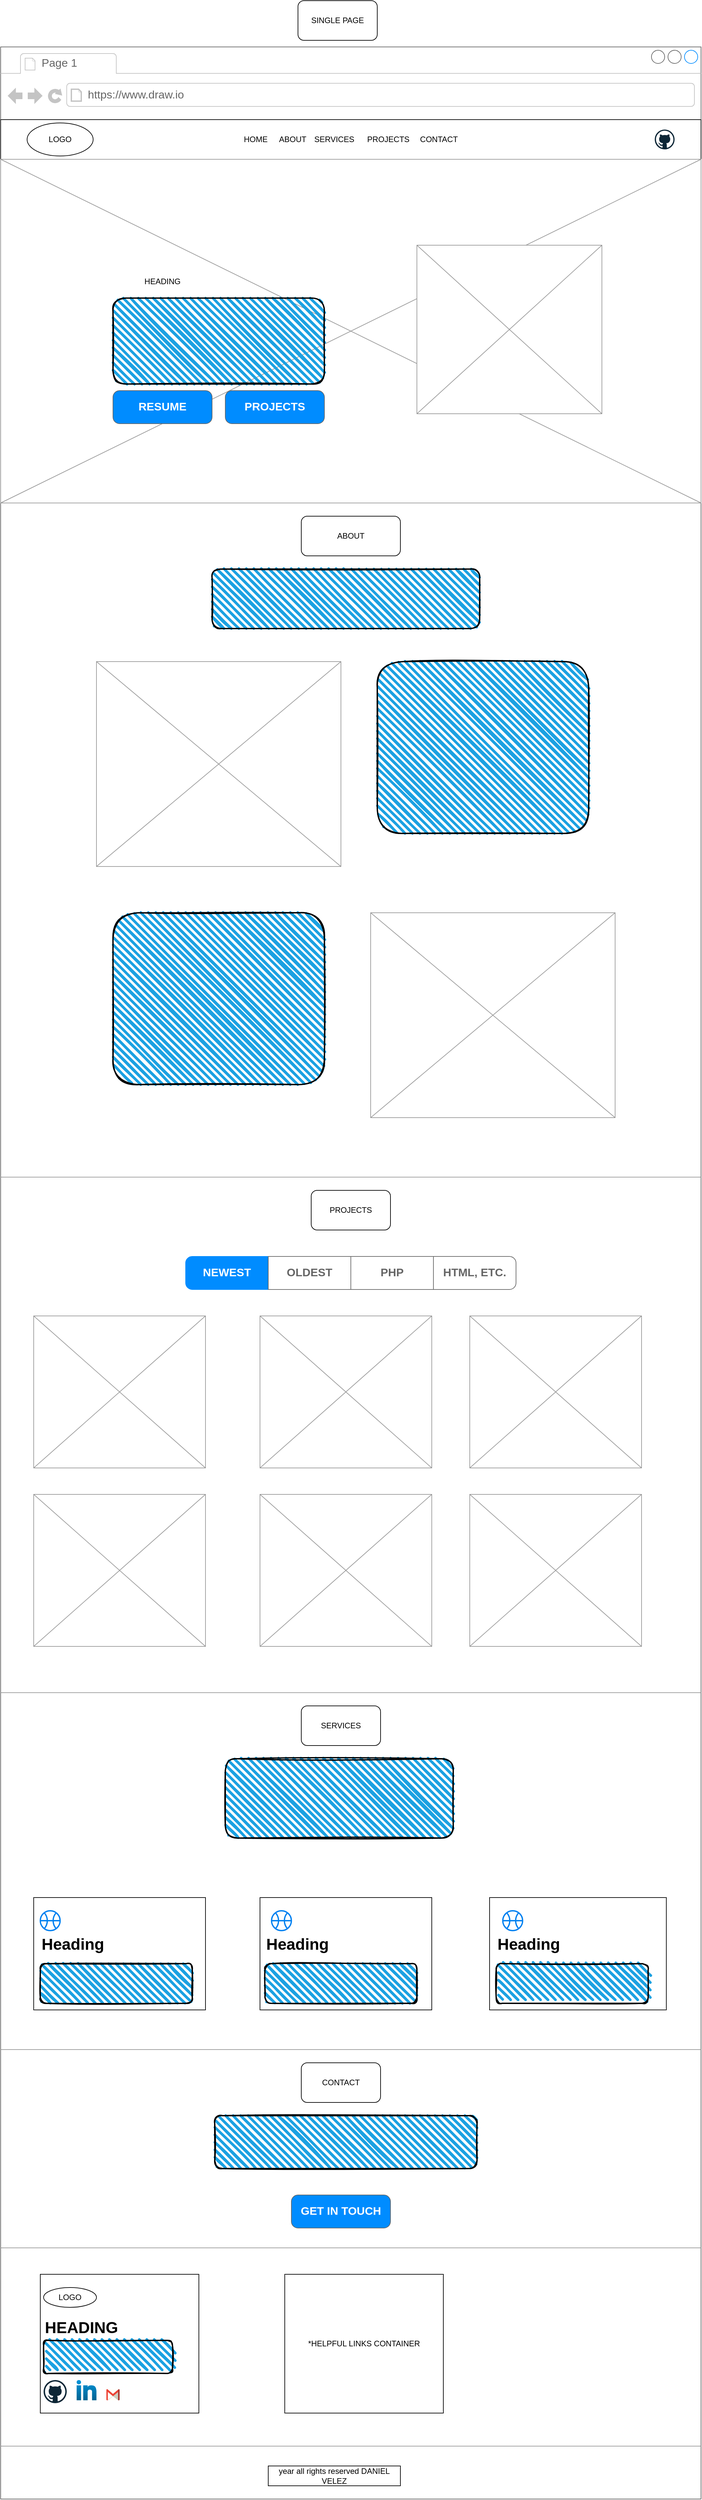 <mxfile>
    <diagram id="ND6c2_CtBzzCmJKzPkoH" name="Page-1">
        <mxGraphModel dx="2476" dy="779" grid="1" gridSize="10" guides="1" tooltips="1" connect="1" arrows="1" fold="1" page="1" pageScale="1" pageWidth="850" pageHeight="1100" math="0" shadow="0">
            <root>
                <mxCell id="0"/>
                <mxCell id="1" parent="0"/>
                <mxCell id="2" value="SINGLE PAGE" style="rounded=1;whiteSpace=wrap;html=1;" vertex="1" parent="1">
                    <mxGeometry x="360" y="370" width="120" height="60" as="geometry"/>
                </mxCell>
                <mxCell id="3" value="" style="strokeWidth=1;shadow=0;dashed=0;align=center;html=1;shape=mxgraph.mockup.containers.browserWindow;rSize=0;strokeColor=#666666;strokeColor2=#008cff;strokeColor3=#c4c4c4;mainText=,;recursiveResize=0;" vertex="1" parent="1">
                    <mxGeometry x="-90" y="440" width="1060" height="3710" as="geometry"/>
                </mxCell>
                <mxCell id="4" value="Page 1" style="strokeWidth=1;shadow=0;dashed=0;align=center;html=1;shape=mxgraph.mockup.containers.anchor;fontSize=17;fontColor=#666666;align=left;whiteSpace=wrap;" vertex="1" parent="3">
                    <mxGeometry x="60" y="12" width="110" height="26" as="geometry"/>
                </mxCell>
                <mxCell id="5" value="https://www.draw.io" style="strokeWidth=1;shadow=0;dashed=0;align=center;html=1;shape=mxgraph.mockup.containers.anchor;rSize=0;fontSize=17;fontColor=#666666;align=left;" vertex="1" parent="3">
                    <mxGeometry x="130" y="60" width="250" height="26" as="geometry"/>
                </mxCell>
                <mxCell id="6" value="HOME&lt;span style=&quot;white-space: pre;&quot;&gt;&#x9;&lt;/span&gt;ABOUT&lt;span style=&quot;white-space: pre;&quot;&gt;&#x9;&lt;/span&gt;SERVICES&lt;span style=&quot;white-space: pre;&quot;&gt;&#x9;&lt;/span&gt;PROJECTS&lt;span style=&quot;white-space: pre;&quot;&gt;&#x9;&lt;/span&gt;CONTACT" style="rounded=0;whiteSpace=wrap;html=1;" vertex="1" parent="3">
                    <mxGeometry y="110" width="1060" height="60" as="geometry"/>
                </mxCell>
                <mxCell id="7" value="LOGO" style="ellipse;whiteSpace=wrap;html=1;" vertex="1" parent="3">
                    <mxGeometry x="40" y="115" width="100" height="50" as="geometry"/>
                </mxCell>
                <mxCell id="8" value="" style="dashed=0;outlineConnect=0;html=1;align=center;labelPosition=center;verticalLabelPosition=bottom;verticalAlign=top;shape=mxgraph.weblogos.github" vertex="1" parent="3">
                    <mxGeometry x="990" y="125" width="30" height="30" as="geometry"/>
                </mxCell>
                <mxCell id="9" value="" style="verticalLabelPosition=bottom;shadow=0;dashed=0;align=center;html=1;verticalAlign=top;strokeWidth=1;shape=mxgraph.mockup.graphics.simpleIcon;strokeColor=#999999;" vertex="1" parent="3">
                    <mxGeometry y="170" width="1060" height="520" as="geometry"/>
                </mxCell>
                <mxCell id="10" value="" style="rounded=1;whiteSpace=wrap;html=1;strokeWidth=2;fillWeight=4;hachureGap=8;hachureAngle=45;fillColor=#1ba1e2;sketch=1;" vertex="1" parent="3">
                    <mxGeometry x="170" y="380" width="320" height="130" as="geometry"/>
                </mxCell>
                <mxCell id="11" value="RESUME" style="strokeWidth=1;shadow=0;dashed=0;align=center;html=1;shape=mxgraph.mockup.buttons.button;strokeColor=#666666;fontColor=#ffffff;mainText=;buttonStyle=round;fontSize=17;fontStyle=1;fillColor=#008cff;whiteSpace=wrap;" vertex="1" parent="3">
                    <mxGeometry x="170" y="520" width="150" height="50" as="geometry"/>
                </mxCell>
                <mxCell id="12" value="PROJECTS" style="strokeWidth=1;shadow=0;dashed=0;align=center;html=1;shape=mxgraph.mockup.buttons.button;strokeColor=#666666;fontColor=#ffffff;mainText=;buttonStyle=round;fontSize=17;fontStyle=1;fillColor=#008cff;whiteSpace=wrap;" vertex="1" parent="3">
                    <mxGeometry x="340" y="520" width="150" height="50" as="geometry"/>
                </mxCell>
                <mxCell id="13" value="HEADING" style="text;html=1;align=center;verticalAlign=middle;whiteSpace=wrap;rounded=0;" vertex="1" parent="3">
                    <mxGeometry x="170" y="340" width="150" height="30" as="geometry"/>
                </mxCell>
                <mxCell id="14" value="" style="verticalLabelPosition=bottom;shadow=0;dashed=0;align=center;html=1;verticalAlign=top;strokeWidth=1;shape=mxgraph.mockup.graphics.simpleIcon;strokeColor=#999999;" vertex="1" parent="3">
                    <mxGeometry x="630" y="300" width="280" height="255" as="geometry"/>
                </mxCell>
                <mxCell id="15" value="ABOUT" style="rounded=1;whiteSpace=wrap;html=1;" vertex="1" parent="3">
                    <mxGeometry x="455" y="710" width="150" height="60" as="geometry"/>
                </mxCell>
                <mxCell id="16" value="" style="rounded=1;whiteSpace=wrap;html=1;strokeWidth=2;fillWeight=4;hachureGap=8;hachureAngle=45;fillColor=#1ba1e2;sketch=1;" vertex="1" parent="3">
                    <mxGeometry x="320" y="790" width="405" height="90" as="geometry"/>
                </mxCell>
                <mxCell id="17" value="" style="verticalLabelPosition=bottom;shadow=0;dashed=0;align=center;html=1;verticalAlign=top;strokeWidth=1;shape=mxgraph.mockup.graphics.simpleIcon;strokeColor=#999999;" vertex="1" parent="3">
                    <mxGeometry x="145" y="930" width="370" height="310" as="geometry"/>
                </mxCell>
                <mxCell id="18" value="" style="rounded=1;whiteSpace=wrap;html=1;strokeWidth=2;fillWeight=4;hachureGap=8;hachureAngle=45;fillColor=#1ba1e2;sketch=1;" vertex="1" parent="3">
                    <mxGeometry x="570" y="930" width="320" height="260" as="geometry"/>
                </mxCell>
                <mxCell id="19" value="" style="rounded=1;whiteSpace=wrap;html=1;strokeWidth=2;fillWeight=4;hachureGap=8;hachureAngle=45;fillColor=#1ba1e2;sketch=1;" vertex="1" parent="3">
                    <mxGeometry x="170" y="1310" width="320" height="260" as="geometry"/>
                </mxCell>
                <mxCell id="20" value="" style="verticalLabelPosition=bottom;shadow=0;dashed=0;align=center;html=1;verticalAlign=top;strokeWidth=1;shape=mxgraph.mockup.graphics.simpleIcon;strokeColor=#999999;" vertex="1" parent="3">
                    <mxGeometry x="560" y="1310" width="370" height="310" as="geometry"/>
                </mxCell>
                <mxCell id="21" value="" style="verticalLabelPosition=bottom;shadow=0;dashed=0;align=center;html=1;verticalAlign=top;strokeWidth=1;shape=mxgraph.mockup.markup.line;strokeColor=#999999;" vertex="1" parent="3">
                    <mxGeometry y="1700" width="1060" height="20" as="geometry"/>
                </mxCell>
                <mxCell id="22" value="PROJECTS" style="rounded=1;whiteSpace=wrap;html=1;" vertex="1" parent="3">
                    <mxGeometry x="470" y="1730" width="120" height="60" as="geometry"/>
                </mxCell>
                <mxCell id="23" value="" style="swimlane;shape=mxgraph.bootstrap.anchor;strokeColor=#666666;fillColor=#ffffff;fontColor=#666666;fontStyle=0;childLayout=stackLayout;horizontal=0;startSize=0;horizontalStack=1;resizeParent=1;resizeParentMax=0;resizeLast=0;collapsible=0;marginBottom=0;whiteSpace=wrap;html=1;" vertex="1" parent="3">
                    <mxGeometry x="280" y="1830" width="500" height="50" as="geometry"/>
                </mxCell>
                <mxCell id="24" value="NEWEST" style="text;strokeColor=#008CFF;align=center;verticalAlign=middle;spacingLeft=10;spacingRight=10;overflow=hidden;points=[[0,0.5],[1,0.5]];portConstraint=eastwest;rotatable=0;whiteSpace=wrap;html=1;shape=mxgraph.mockup.leftButton;rSize=10;fillColor=#008CFF;fontColor=#ffffff;fontSize=17;fontStyle=1;" vertex="1" parent="23">
                    <mxGeometry width="125" height="50" as="geometry"/>
                </mxCell>
                <mxCell id="25" value="OLDEST" style="text;strokeColor=inherit;align=center;verticalAlign=middle;spacingLeft=10;spacingRight=10;overflow=hidden;points=[[0,0.5],[1,0.5]];portConstraint=eastwest;rotatable=0;whiteSpace=wrap;html=1;rSize=5;fillColor=inherit;fontColor=inherit;fontSize=17;fontStyle=1;" vertex="1" parent="23">
                    <mxGeometry x="125" width="125" height="50" as="geometry"/>
                </mxCell>
                <mxCell id="26" value="PHP" style="text;strokeColor=inherit;align=center;verticalAlign=middle;spacingLeft=10;spacingRight=10;overflow=hidden;points=[[0,0.5],[1,0.5]];portConstraint=eastwest;rotatable=0;whiteSpace=wrap;html=1;rSize=5;fillColor=inherit;fontColor=inherit;fontSize=17;fontStyle=1;" vertex="1" parent="23">
                    <mxGeometry x="250" width="125" height="50" as="geometry"/>
                </mxCell>
                <mxCell id="27" value="HTML, ETC." style="text;strokeColor=inherit;align=center;verticalAlign=middle;spacingLeft=10;spacingRight=10;overflow=hidden;points=[[0,0.5],[1,0.5]];portConstraint=eastwest;rotatable=0;whiteSpace=wrap;html=1;shape=mxgraph.mockup.rightButton;rSize=10;fillColor=inherit;fontColor=inherit;fontSize=17;fontStyle=1;" vertex="1" parent="23">
                    <mxGeometry x="375" width="125" height="50" as="geometry"/>
                </mxCell>
                <mxCell id="28" value="" style="verticalLabelPosition=bottom;shadow=0;dashed=0;align=center;html=1;verticalAlign=top;strokeWidth=1;shape=mxgraph.mockup.graphics.simpleIcon;strokeColor=#999999;" vertex="1" parent="3">
                    <mxGeometry x="50" y="1920" width="260" height="230" as="geometry"/>
                </mxCell>
                <mxCell id="29" value="" style="verticalLabelPosition=bottom;shadow=0;dashed=0;align=center;html=1;verticalAlign=top;strokeWidth=1;shape=mxgraph.mockup.graphics.simpleIcon;strokeColor=#999999;" vertex="1" parent="3">
                    <mxGeometry x="392.5" y="1920" width="260" height="230" as="geometry"/>
                </mxCell>
                <mxCell id="30" value="" style="verticalLabelPosition=bottom;shadow=0;dashed=0;align=center;html=1;verticalAlign=top;strokeWidth=1;shape=mxgraph.mockup.graphics.simpleIcon;strokeColor=#999999;" vertex="1" parent="3">
                    <mxGeometry x="710" y="1920" width="260" height="230" as="geometry"/>
                </mxCell>
                <mxCell id="31" value="" style="verticalLabelPosition=bottom;shadow=0;dashed=0;align=center;html=1;verticalAlign=top;strokeWidth=1;shape=mxgraph.mockup.graphics.simpleIcon;strokeColor=#999999;" vertex="1" parent="3">
                    <mxGeometry x="50" y="2190" width="260" height="230" as="geometry"/>
                </mxCell>
                <mxCell id="32" value="" style="verticalLabelPosition=bottom;shadow=0;dashed=0;align=center;html=1;verticalAlign=top;strokeWidth=1;shape=mxgraph.mockup.graphics.simpleIcon;strokeColor=#999999;" vertex="1" parent="3">
                    <mxGeometry x="392.5" y="2190" width="260" height="230" as="geometry"/>
                </mxCell>
                <mxCell id="33" value="" style="verticalLabelPosition=bottom;shadow=0;dashed=0;align=center;html=1;verticalAlign=top;strokeWidth=1;shape=mxgraph.mockup.graphics.simpleIcon;strokeColor=#999999;" vertex="1" parent="3">
                    <mxGeometry x="710" y="2190" width="260" height="230" as="geometry"/>
                </mxCell>
                <mxCell id="34" value="" style="verticalLabelPosition=bottom;shadow=0;dashed=0;align=center;html=1;verticalAlign=top;strokeWidth=1;shape=mxgraph.mockup.markup.line;strokeColor=#999999;" vertex="1" parent="3">
                    <mxGeometry y="2480" width="1060" height="20" as="geometry"/>
                </mxCell>
                <mxCell id="35" value="SERVICES" style="rounded=1;whiteSpace=wrap;html=1;" vertex="1" parent="3">
                    <mxGeometry x="455" y="2510" width="120" height="60" as="geometry"/>
                </mxCell>
                <mxCell id="36" value="" style="rounded=1;whiteSpace=wrap;html=1;strokeWidth=2;fillWeight=4;hachureGap=8;hachureAngle=45;fillColor=#1ba1e2;sketch=1;" vertex="1" parent="3">
                    <mxGeometry x="340" y="2590" width="345" height="120" as="geometry"/>
                </mxCell>
                <mxCell id="37" value="" style="rounded=0;whiteSpace=wrap;html=1;" vertex="1" parent="3">
                    <mxGeometry x="50" y="2800" width="260" height="170" as="geometry"/>
                </mxCell>
                <mxCell id="38" value="" style="rounded=0;whiteSpace=wrap;html=1;" vertex="1" parent="3">
                    <mxGeometry x="392.5" y="2800" width="260" height="170" as="geometry"/>
                </mxCell>
                <mxCell id="39" value="" style="rounded=0;whiteSpace=wrap;html=1;" vertex="1" parent="3">
                    <mxGeometry x="740" y="2800" width="267.5" height="170" as="geometry"/>
                </mxCell>
                <mxCell id="40" value="" style="html=1;verticalLabelPosition=bottom;align=center;labelBackgroundColor=#ffffff;verticalAlign=top;strokeWidth=2;strokeColor=#0080F0;shadow=0;dashed=0;shape=mxgraph.ios7.icons.basketball;" vertex="1" parent="3">
                    <mxGeometry x="60" y="2820" width="30" height="30" as="geometry"/>
                </mxCell>
                <mxCell id="41" value="" style="html=1;verticalLabelPosition=bottom;align=center;labelBackgroundColor=#ffffff;verticalAlign=top;strokeWidth=2;strokeColor=#0080F0;shadow=0;dashed=0;shape=mxgraph.ios7.icons.basketball;" vertex="1" parent="3">
                    <mxGeometry x="410" y="2820" width="30" height="30" as="geometry"/>
                </mxCell>
                <mxCell id="42" value="" style="html=1;verticalLabelPosition=bottom;align=center;labelBackgroundColor=#ffffff;verticalAlign=top;strokeWidth=2;strokeColor=#0080F0;shadow=0;dashed=0;shape=mxgraph.ios7.icons.basketball;" vertex="1" parent="3">
                    <mxGeometry x="760" y="2820" width="30" height="30" as="geometry"/>
                </mxCell>
                <mxCell id="43" value="&lt;h1 style=&quot;margin-top: 0px;&quot;&gt;Heading&lt;/h1&gt;" style="text;html=1;whiteSpace=wrap;overflow=hidden;rounded=0;" vertex="1" parent="3">
                    <mxGeometry x="400" y="2850" width="100" height="40" as="geometry"/>
                </mxCell>
                <mxCell id="44" value="&lt;h1 style=&quot;margin-top: 0px;&quot;&gt;Heading&lt;/h1&gt;" style="text;html=1;whiteSpace=wrap;overflow=hidden;rounded=0;" vertex="1" parent="3">
                    <mxGeometry x="750" y="2850" width="100" height="40" as="geometry"/>
                </mxCell>
                <mxCell id="45" value="&lt;h1 style=&quot;margin-top: 0px;&quot;&gt;Heading&lt;/h1&gt;" style="text;html=1;whiteSpace=wrap;overflow=hidden;rounded=0;" vertex="1" parent="3">
                    <mxGeometry x="60" y="2850" width="100" height="40" as="geometry"/>
                </mxCell>
                <mxCell id="46" value="&lt;span style=&quot;font-family: monospace; font-size: 0px; text-align: start; text-wrap-mode: nowrap;&quot;&gt;%3CmxGraphModel%3E%3Croot%3E%3CmxCell%20id%3D%220%22%2F%3E%3CmxCell%20id%3D%221%22%20parent%3D%220%22%2F%3E%3CmxCell%20id%3D%222%22%20value%3D%22%26lt%3Bh1%20style%3D%26quot%3Bmargin-top%3A%200px%3B%26quot%3B%26gt%3BHeading%26lt%3B%2Fh1%26gt%3B%22%20style%3D%22text%3Bhtml%3D1%3BwhiteSpace%3Dwrap%3Boverflow%3Dhidden%3Brounded%3D0%3B%22%20vertex%3D%221%22%20parent%3D%221%22%3E%3CmxGeometry%20x%3D%22310%22%20y%3D%223290%22%20width%3D%22100%22%20height%3D%2240%22%20as%3D%22geometry%22%2F%3E%3C%2FmxCell%3E%3C%2Froot%3E%3C%2FmxGraphModel%3E&lt;/span&gt;" style="rounded=1;whiteSpace=wrap;html=1;strokeWidth=2;fillWeight=4;hachureGap=8;hachureAngle=45;fillColor=#1ba1e2;sketch=1;" vertex="1" parent="3">
                    <mxGeometry x="60" y="2900" width="230" height="60" as="geometry"/>
                </mxCell>
                <mxCell id="48" value="&lt;span style=&quot;font-family: monospace; font-size: 0px; text-align: start; text-wrap-mode: nowrap;&quot;&gt;%3CmxGraphModel%3E%3Croot%3E%3CmxCell%20id%3D%220%22%2F%3E%3CmxCell%20id%3D%221%22%20parent%3D%220%22%2F%3E%3CmxCell%20id%3D%222%22%20value%3D%22%26lt%3Bh1%20style%3D%26quot%3Bmargin-top%3A%200px%3B%26quot%3B%26gt%3BHeading%26lt%3B%2Fh1%26gt%3B%22%20style%3D%22text%3Bhtml%3D1%3BwhiteSpace%3Dwrap%3Boverflow%3Dhidden%3Brounded%3D0%3B%22%20vertex%3D%221%22%20parent%3D%221%22%3E%3CmxGeometry%20x%3D%22310%22%20y%3D%223290%22%20width%3D%22100%22%20height%3D%2240%22%20as%3D%22geometry%22%2F%3E%3C%2FmxCell%3E%3C%2Froot%3E%3C%2FmxGraphModel%3E&lt;/span&gt;" style="rounded=1;whiteSpace=wrap;html=1;strokeWidth=2;fillWeight=4;hachureGap=8;hachureAngle=45;fillColor=#1ba1e2;sketch=1;" vertex="1" parent="3">
                    <mxGeometry x="400" y="2900" width="230" height="60" as="geometry"/>
                </mxCell>
                <mxCell id="49" value="&lt;span style=&quot;font-family: monospace; font-size: 0px; text-align: start; text-wrap-mode: nowrap;&quot;&gt;%3CmxGraphModel%3E%3Croot%3E%3CmxCell%20id%3D%220%22%2F%3E%3CmxCell%20id%3D%221%22%20parent%3D%220%22%2F%3E%3CmxCell%20id%3D%222%22%20value%3D%22%26lt%3Bh1%20style%3D%26quot%3Bmargin-top%3A%200px%3B%26quot%3B%26gt%3BHeading%26lt%3B%2Fh1%26gt%3B%22%20style%3D%22text%3Bhtml%3D1%3BwhiteSpace%3Dwrap%3Boverflow%3Dhidden%3Brounded%3D0%3B%22%20vertex%3D%221%22%20parent%3D%221%22%3E%3CmxGeometry%20x%3D%22310%22%20y%3D%223290%22%20width%3D%22100%22%20height%3D%2240%22%20as%3D%22geometry%22%2F%3E%3C%2FmxCell%3E%3C%2Froot%3E%3C%2FmxGraphModel%3E&lt;/span&gt;" style="rounded=1;whiteSpace=wrap;html=1;strokeWidth=2;fillWeight=4;hachureGap=8;hachureAngle=45;fillColor=#1ba1e2;sketch=1;" vertex="1" parent="3">
                    <mxGeometry x="750" y="2900" width="230" height="60" as="geometry"/>
                </mxCell>
                <mxCell id="50" value="" style="verticalLabelPosition=bottom;shadow=0;dashed=0;align=center;html=1;verticalAlign=top;strokeWidth=1;shape=mxgraph.mockup.markup.line;strokeColor=#999999;" vertex="1" parent="3">
                    <mxGeometry y="3020" width="1060" height="20" as="geometry"/>
                </mxCell>
                <mxCell id="51" value="CONTACT" style="rounded=1;whiteSpace=wrap;html=1;" vertex="1" parent="3">
                    <mxGeometry x="455" y="3050" width="120" height="60" as="geometry"/>
                </mxCell>
                <mxCell id="52" value="" style="rounded=1;whiteSpace=wrap;html=1;strokeWidth=2;fillWeight=4;hachureGap=8;hachureAngle=45;fillColor=#1ba1e2;sketch=1;" vertex="1" parent="3">
                    <mxGeometry x="324" y="3130" width="397" height="80" as="geometry"/>
                </mxCell>
                <mxCell id="53" value="GET IN TOUCH" style="strokeWidth=1;shadow=0;dashed=0;align=center;html=1;shape=mxgraph.mockup.buttons.button;strokeColor=#666666;fontColor=#ffffff;mainText=;buttonStyle=round;fontSize=17;fontStyle=1;fillColor=#008cff;whiteSpace=wrap;" vertex="1" parent="3">
                    <mxGeometry x="440" y="3250" width="150" height="50" as="geometry"/>
                </mxCell>
                <mxCell id="54" value="" style="verticalLabelPosition=bottom;shadow=0;dashed=0;align=center;html=1;verticalAlign=top;strokeWidth=1;shape=mxgraph.mockup.markup.line;strokeColor=#999999;" vertex="1" parent="3">
                    <mxGeometry y="3320" width="1060" height="20" as="geometry"/>
                </mxCell>
                <mxCell id="55" value="" style="rounded=0;whiteSpace=wrap;html=1;" vertex="1" parent="3">
                    <mxGeometry x="60" y="3370" width="240" height="210" as="geometry"/>
                </mxCell>
                <mxCell id="56" value="LOGO" style="ellipse;whiteSpace=wrap;html=1;" vertex="1" parent="3">
                    <mxGeometry x="65" y="3390" width="80" height="30" as="geometry"/>
                </mxCell>
                <mxCell id="57" value="&lt;h1 style=&quot;margin-top: 0px;&quot;&gt;HEADING&lt;/h1&gt;" style="text;html=1;whiteSpace=wrap;overflow=hidden;rounded=0;" vertex="1" parent="3">
                    <mxGeometry x="65" y="3430" width="120" height="40" as="geometry"/>
                </mxCell>
                <mxCell id="58" value="" style="rounded=1;whiteSpace=wrap;html=1;strokeWidth=2;fillWeight=4;hachureGap=8;hachureAngle=45;fillColor=#1ba1e2;sketch=1;" vertex="1" parent="3">
                    <mxGeometry x="65" y="3470" width="195" height="50" as="geometry"/>
                </mxCell>
                <mxCell id="59" value="" style="dashed=0;outlineConnect=0;html=1;align=center;labelPosition=center;verticalLabelPosition=bottom;verticalAlign=top;shape=mxgraph.weblogos.github" vertex="1" parent="3">
                    <mxGeometry x="65" y="3530" width="35" height="35" as="geometry"/>
                </mxCell>
                <mxCell id="60" value="" style="dashed=0;outlineConnect=0;html=1;align=center;labelPosition=center;verticalLabelPosition=bottom;verticalAlign=top;shape=mxgraph.weblogos.linkedin;fillColor=#0095DB;gradientColor=#006391" vertex="1" parent="3">
                    <mxGeometry x="115" y="3530" width="30" height="30.6" as="geometry"/>
                </mxCell>
                <mxCell id="61" value="" style="dashed=0;outlineConnect=0;html=1;align=center;labelPosition=center;verticalLabelPosition=bottom;verticalAlign=top;shape=mxgraph.weblogos.gmail" vertex="1" parent="3">
                    <mxGeometry x="160" y="3543.8" width="20" height="16.8" as="geometry"/>
                </mxCell>
                <mxCell id="62" value="*HELPFUL LINKS CONTAINER" style="rounded=0;whiteSpace=wrap;html=1;" vertex="1" parent="3">
                    <mxGeometry x="430" y="3370" width="240" height="210" as="geometry"/>
                </mxCell>
                <mxCell id="63" value="" style="verticalLabelPosition=bottom;shadow=0;dashed=0;align=center;html=1;verticalAlign=top;strokeWidth=1;shape=mxgraph.mockup.markup.line;strokeColor=#999999;" vertex="1" parent="3">
                    <mxGeometry y="3620" width="1060" height="20" as="geometry"/>
                </mxCell>
                <mxCell id="64" value="year all rights reserved DANIEL VELEZ" style="rounded=0;whiteSpace=wrap;html=1;" vertex="1" parent="3">
                    <mxGeometry x="405" y="3660" width="200" height="30" as="geometry"/>
                </mxCell>
            </root>
        </mxGraphModel>
    </diagram>
</mxfile>